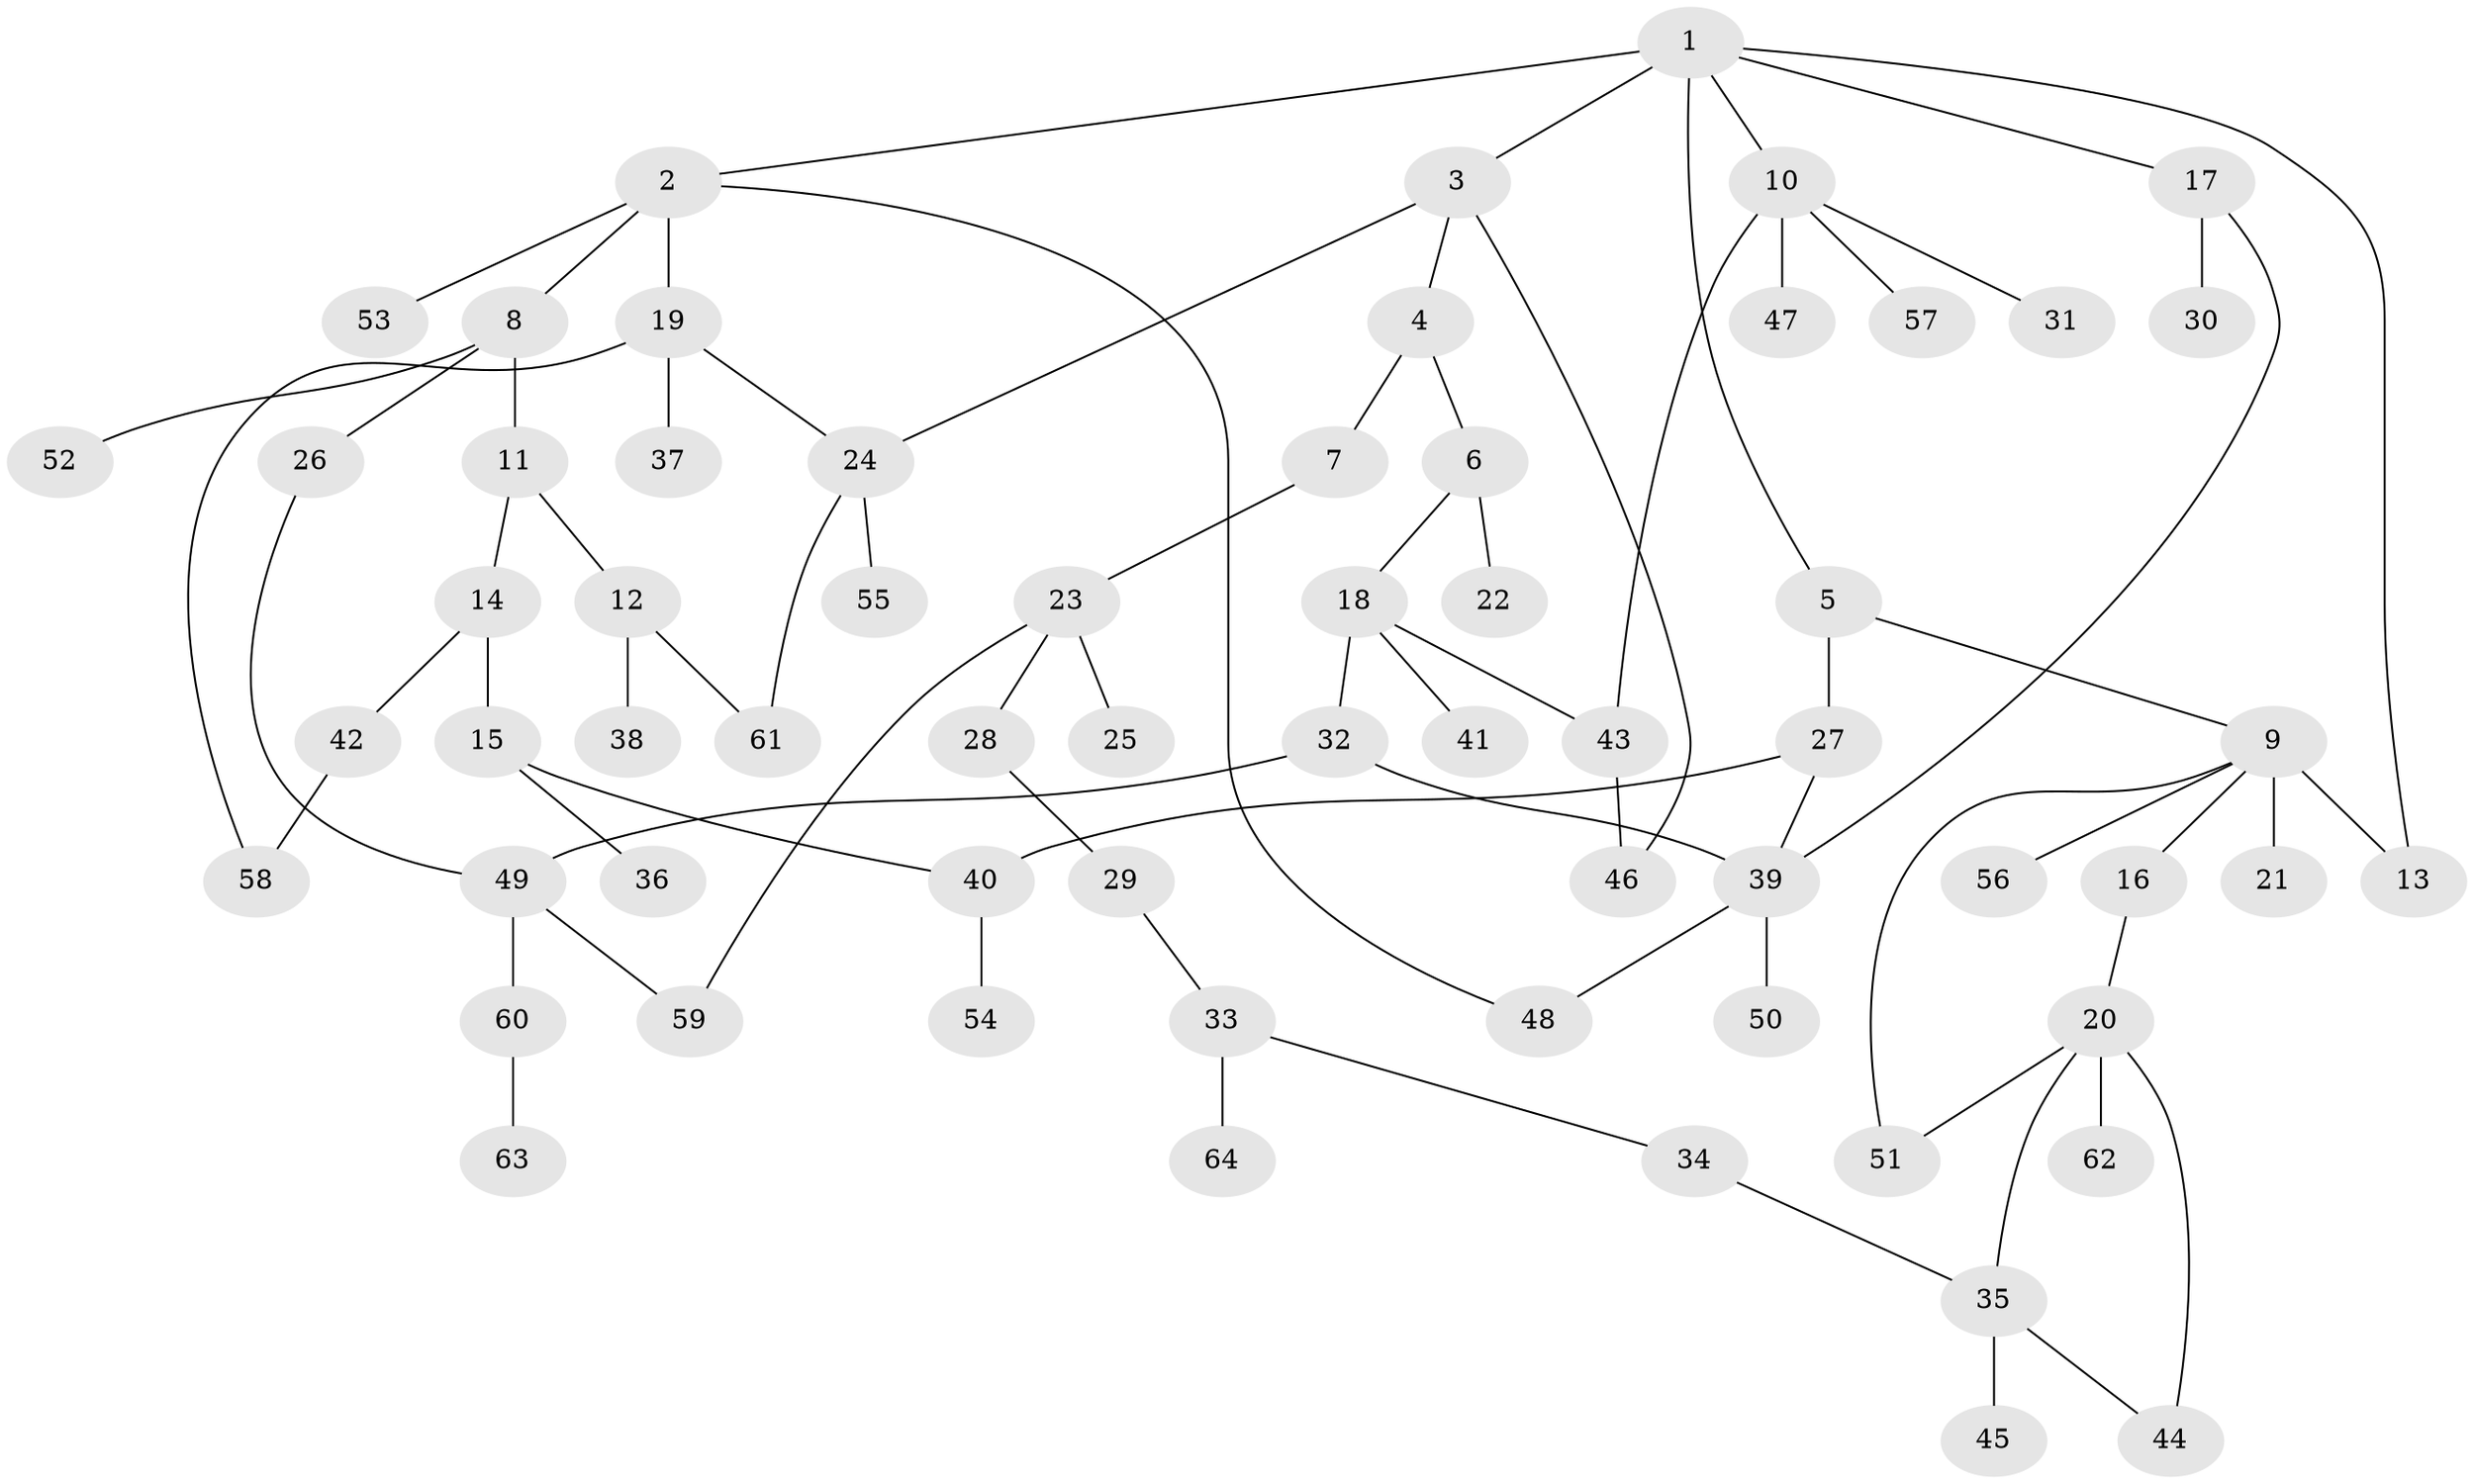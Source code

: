 // Generated by graph-tools (version 1.1) at 2025/13/03/09/25 04:13:33]
// undirected, 64 vertices, 78 edges
graph export_dot {
graph [start="1"]
  node [color=gray90,style=filled];
  1;
  2;
  3;
  4;
  5;
  6;
  7;
  8;
  9;
  10;
  11;
  12;
  13;
  14;
  15;
  16;
  17;
  18;
  19;
  20;
  21;
  22;
  23;
  24;
  25;
  26;
  27;
  28;
  29;
  30;
  31;
  32;
  33;
  34;
  35;
  36;
  37;
  38;
  39;
  40;
  41;
  42;
  43;
  44;
  45;
  46;
  47;
  48;
  49;
  50;
  51;
  52;
  53;
  54;
  55;
  56;
  57;
  58;
  59;
  60;
  61;
  62;
  63;
  64;
  1 -- 2;
  1 -- 3;
  1 -- 5;
  1 -- 10;
  1 -- 13;
  1 -- 17;
  2 -- 8;
  2 -- 19;
  2 -- 53;
  2 -- 48;
  3 -- 4;
  3 -- 46;
  3 -- 24;
  4 -- 6;
  4 -- 7;
  5 -- 9;
  5 -- 27;
  6 -- 18;
  6 -- 22;
  7 -- 23;
  8 -- 11;
  8 -- 26;
  8 -- 52;
  9 -- 16;
  9 -- 21;
  9 -- 56;
  9 -- 13;
  9 -- 51;
  10 -- 31;
  10 -- 47;
  10 -- 57;
  10 -- 43;
  11 -- 12;
  11 -- 14;
  12 -- 38;
  12 -- 61;
  14 -- 15;
  14 -- 42;
  15 -- 36;
  15 -- 40;
  16 -- 20;
  17 -- 30;
  17 -- 39;
  18 -- 32;
  18 -- 41;
  18 -- 43;
  19 -- 24;
  19 -- 37;
  19 -- 58;
  20 -- 35;
  20 -- 44;
  20 -- 51;
  20 -- 62;
  23 -- 25;
  23 -- 28;
  23 -- 59;
  24 -- 55;
  24 -- 61;
  26 -- 49;
  27 -- 39;
  27 -- 40;
  28 -- 29;
  29 -- 33;
  32 -- 49;
  32 -- 39;
  33 -- 34;
  33 -- 64;
  34 -- 35;
  35 -- 45;
  35 -- 44;
  39 -- 48;
  39 -- 50;
  40 -- 54;
  42 -- 58;
  43 -- 46;
  49 -- 60;
  49 -- 59;
  60 -- 63;
}
